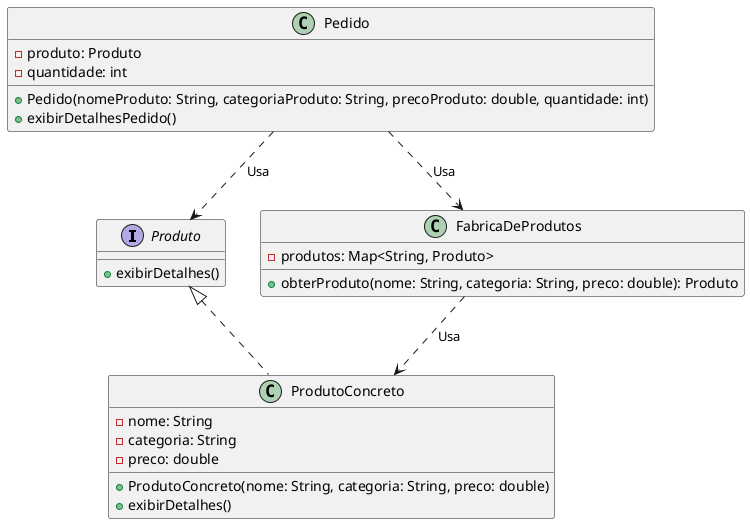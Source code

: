 @startuml
interface Produto {
    + exibirDetalhes()
}

class ProdutoConcreto {
    - nome: String
    - categoria: String
    - preco: double
    + ProdutoConcreto(nome: String, categoria: String, preco: double)
    + exibirDetalhes()
}

class FabricaDeProdutos {
    - produtos: Map<String, Produto>
    + obterProduto(nome: String, categoria: String, preco: double): Produto
}

class Pedido {
    - produto: Produto
    - quantidade: int
    + Pedido(nomeProduto: String, categoriaProduto: String, precoProduto: double, quantidade: int)
    + exibirDetalhesPedido()
}

Produto <|.. ProdutoConcreto
FabricaDeProdutos ..> ProdutoConcreto : "Usa"
Pedido ..> Produto : "Usa"
Pedido ..> FabricaDeProdutos : "Usa"
@enduml